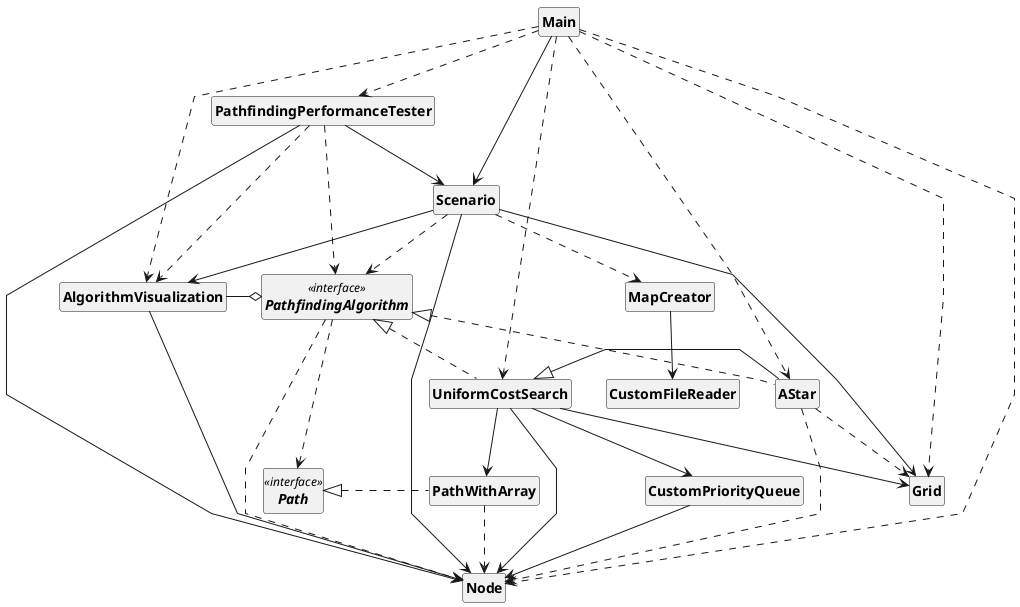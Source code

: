 @startuml
skinparam classAttributeIconSize 0
skinparam ClassFontStyle bold
skinparam linetype polyline

  class Main
  class Scenario
    class MapCreator 
    class Grid
    class Node
    class AStar
    class AlgorithmVisualization
    class UniformCostSearch
    interface PathfindingAlgorithm <<interface>>
      class PathWithArray
      interface Path <<interface>>
    class PathfindingPerformanceTester
    class CustomFileReader
    class CustomPriorityQueue

Main --> Scenario
Main ..> AlgorithmVisualization
Main ..> AStar
Main ..> Grid
Main ..> Node
Main ..> UniformCostSearch
Main ..> PathfindingPerformanceTester

Scenario --> AlgorithmVisualization
Scenario --> Grid
Scenario ..> MapCreator
Scenario --> Node
Scenario ..> PathfindingAlgorithm

MapCreator --> CustomFileReader

PathfindingPerformanceTester --> Scenario
PathfindingPerformanceTester --> Node
PathfindingPerformanceTester ..> PathfindingAlgorithm
PathfindingPerformanceTester ..> AlgorithmVisualization

AlgorithmVisualization --> Node
AlgorithmVisualization -o PathfindingAlgorithm

PathfindingAlgorithm ..> Path
PathfindingAlgorithm ..> Node
PathfindingAlgorithm <|.. UniformCostSearch
PathfindingAlgorithm <|.. AStar

UniformCostSearch <|- AStar
UniformCostSearch --> CustomPriorityQueue
UniformCostSearch --> PathWithArray
UniformCostSearch --> Node
UniformCostSearch --> Grid


AStar ..> Grid
AStar ..> Node

Path <|. PathWithArray

PathWithArray ..> Node

CustomPriorityQueue --> Node

hide members
hide circles

@enduml